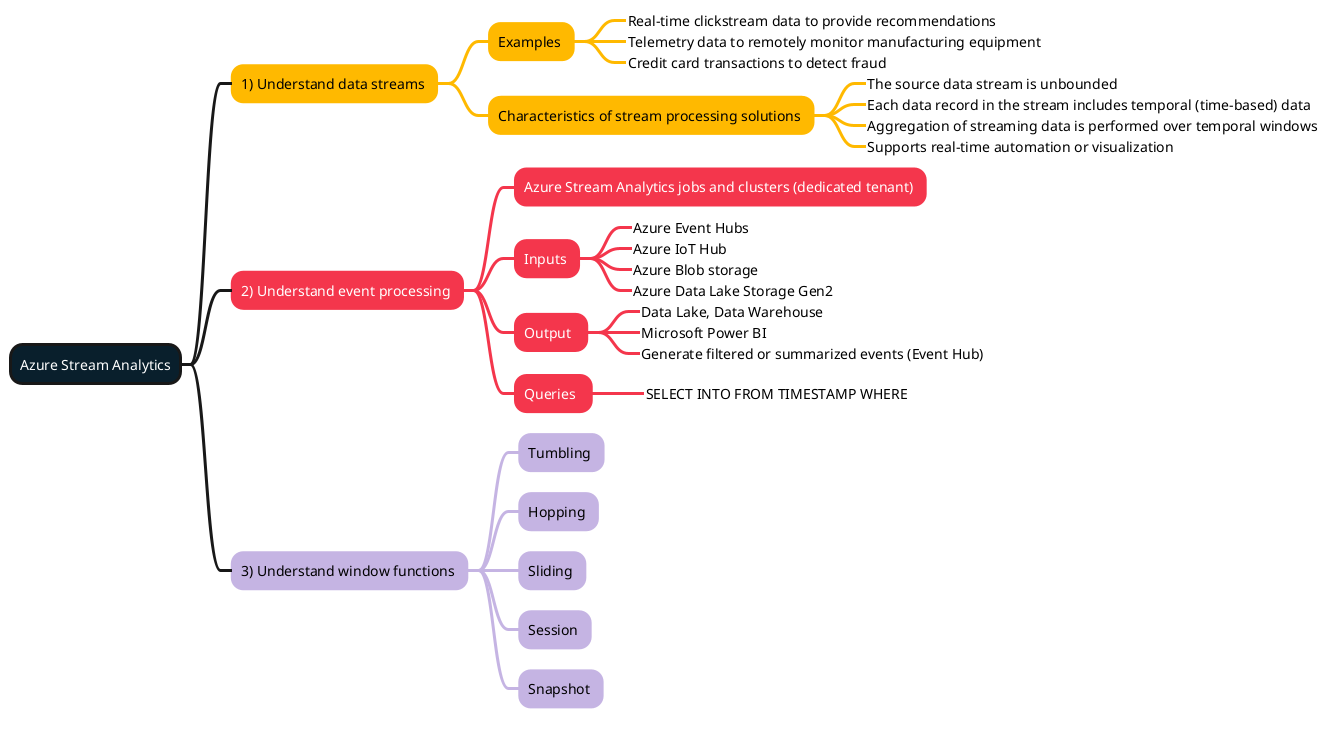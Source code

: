 @startmindmap
<style>
:depth(0) {
    BackgroundColor #091f2c
    FontColor #ffffff
    LineThickness 3.0
}
.topic1 {
    BackgroundColor #ffb900
    LineColor #ffb900
    LineThickness 3.0
    FontColor #000000
}
.topic2 {
    BackgroundColor #f4364c
    LineColor #f4364c
    LineThickness 3.0
    FontColor #ffffff
}
.topic3 {
    BackgroundColor #c5b4e3
    LineColor #c5b4e3
    LineThickness 3.0
    FontColor #000000
}
.topic4 {
    BackgroundColor #e1d3c7
    LineColor #e1d3c7
    LineThickness 3.0
    FontColor #000000
}
.topic5 {
    BackgroundColor #07641d
    LineColor #07641d
    LineThickness 3.0
    FontColor #ffffff
}
</style>
+ Azure Stream Analytics
++ 1) Understand data streams <<topic1>>
+++ Examples <<topic1>>
++++_ Real-time clickstream data to provide recommendations
++++_ Telemetry data to remotely monitor manufacturing equipment
++++_ Credit card transactions to detect fraud
+++ Characteristics of stream processing solutions <<topic1>>
++++_ The source data stream is unbounded
++++_ Each data record in the stream includes temporal (time-based) data
++++_ Aggregation of streaming data is performed over temporal windows
++++_ Supports real-time automation or visualization
++ 2) Understand event processing <<topic2>>
+++ Azure Stream Analytics jobs and clusters (dedicated tenant) <<topic2>>
+++ Inputs <<topic2>>
++++_ Azure Event Hubs
++++_ Azure IoT Hub
++++_ Azure Blob storage
++++_ Azure Data Lake Storage Gen2
+++ Output  <<topic2>>
++++_ Data Lake, Data Warehouse
++++_ Microsoft Power BI
++++_ Generate filtered or summarized events (Event Hub)
+++ Queries  <<topic2>> 
++++_ SELECT INTO FROM TIMESTAMP WHERE
++ 3) Understand window functions <<topic3>>
+++ Tumbling <<topic3>>
+++ Hopping <<topic3>>
+++ Sliding <<topic3>>
+++ Session <<topic3>>
+++ Snapshot <<topic3>>
@endmindmap